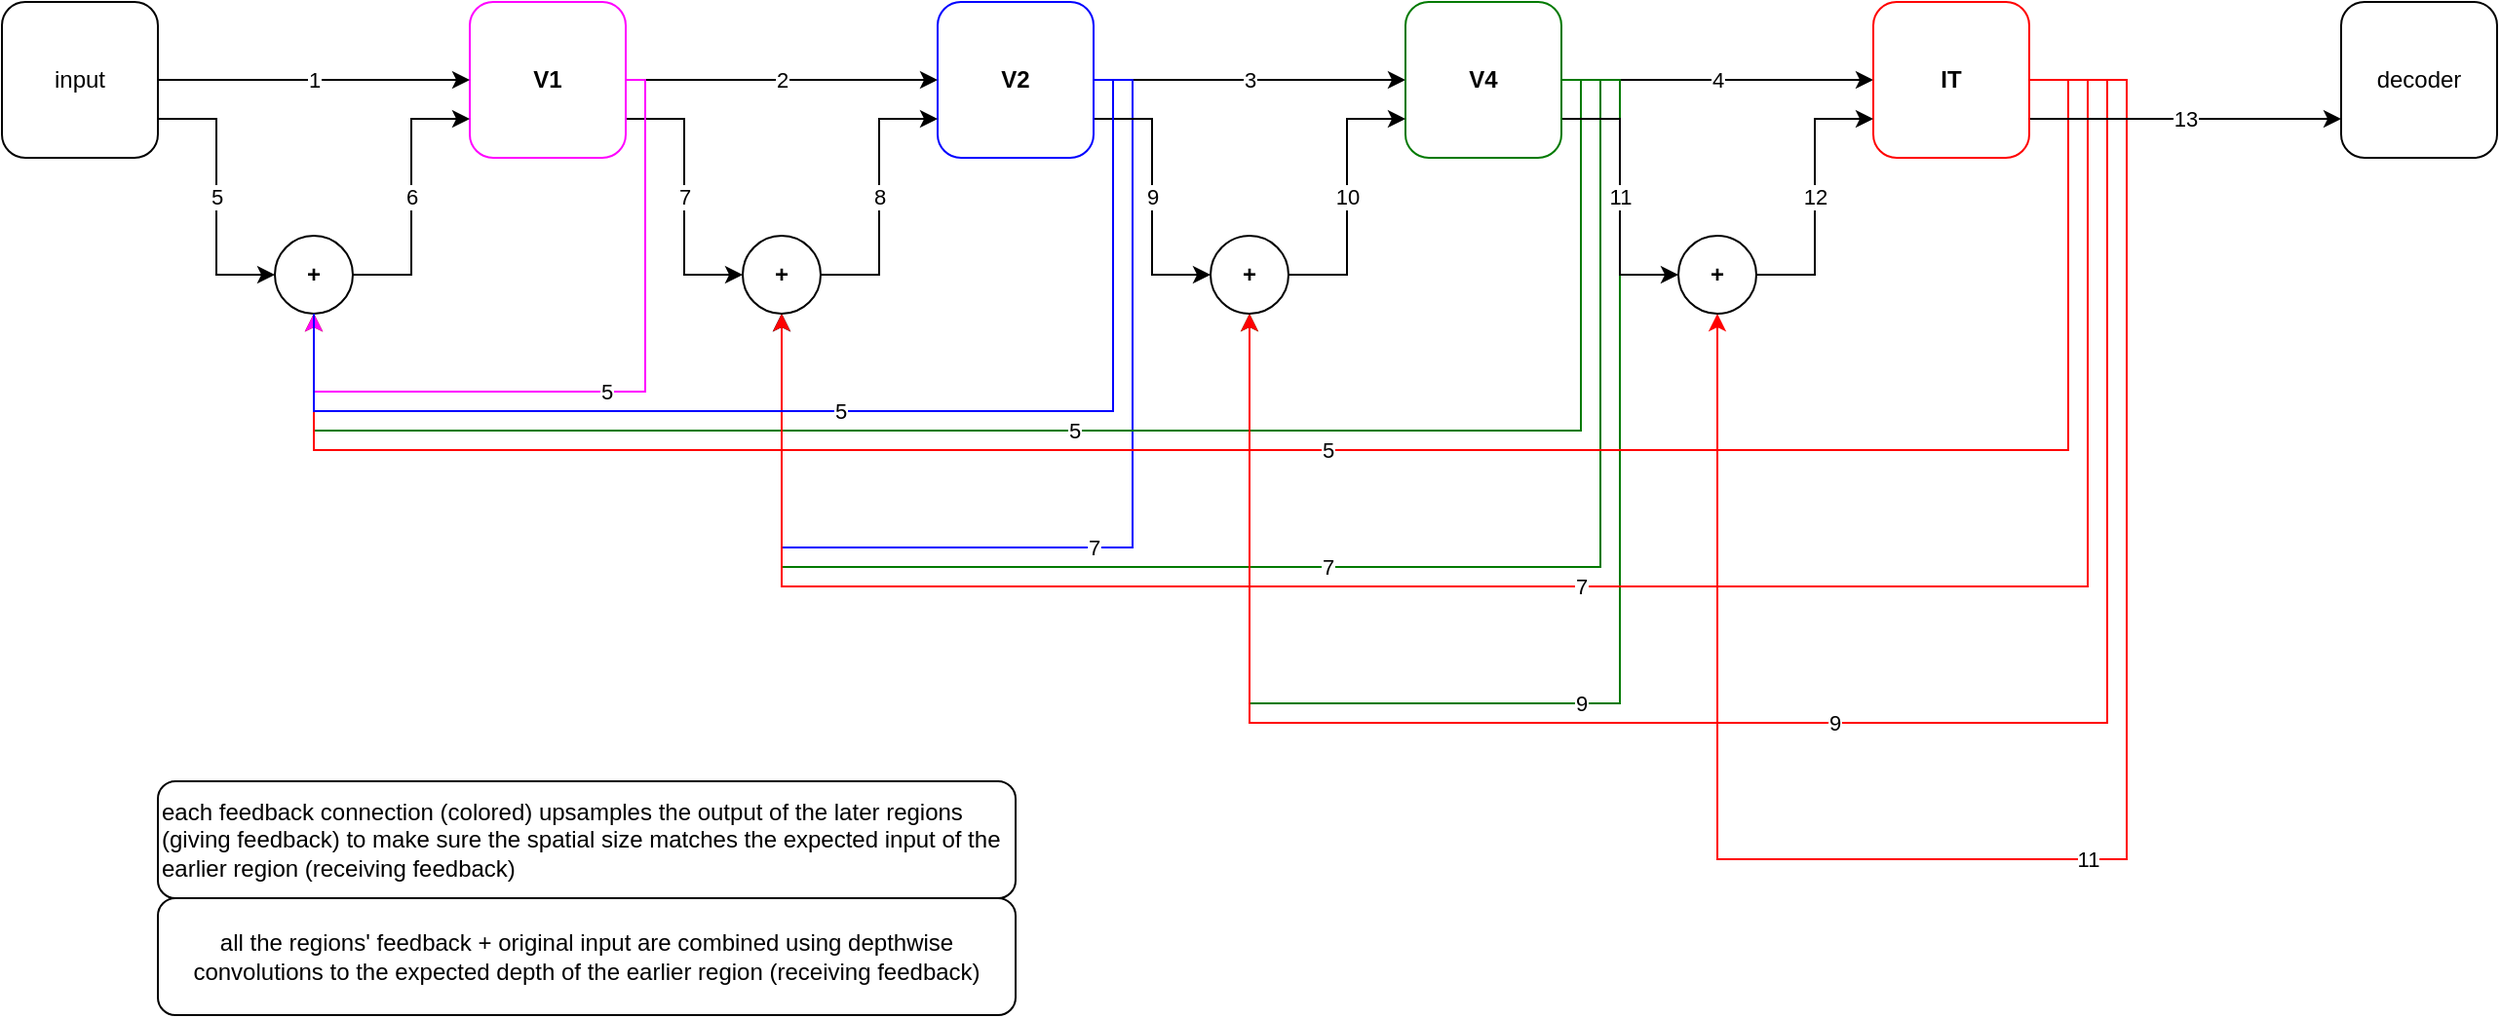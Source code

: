 <mxfile version="14.6.6" type="device"><diagram id="YJeESVKVcWEXaaXez5wD" name="Page-1"><mxGraphModel dx="1824" dy="573" grid="1" gridSize="10" guides="1" tooltips="1" connect="1" arrows="1" fold="1" page="1" pageScale="1" pageWidth="850" pageHeight="1100" math="0" shadow="0"><root><mxCell id="0"/><mxCell id="1" parent="0"/><mxCell id="n6M7C_-lXGsDqPu9XngJ-7" value="2" style="edgeStyle=orthogonalEdgeStyle;rounded=0;orthogonalLoop=1;jettySize=auto;html=1;exitX=1;exitY=0.5;exitDx=0;exitDy=0;entryX=0;entryY=0.5;entryDx=0;entryDy=0;" edge="1" parent="1" source="n6M7C_-lXGsDqPu9XngJ-1" target="n6M7C_-lXGsDqPu9XngJ-2"><mxGeometry relative="1" as="geometry"/></mxCell><mxCell id="n6M7C_-lXGsDqPu9XngJ-25" value="7" style="edgeStyle=orthogonalEdgeStyle;rounded=0;orthogonalLoop=1;jettySize=auto;html=1;exitX=1;exitY=0.75;exitDx=0;exitDy=0;entryX=0;entryY=0.5;entryDx=0;entryDy=0;startArrow=none;startFill=0;endArrow=classic;endFill=1;" edge="1" parent="1" source="n6M7C_-lXGsDqPu9XngJ-1" target="n6M7C_-lXGsDqPu9XngJ-24"><mxGeometry relative="1" as="geometry"/></mxCell><mxCell id="n6M7C_-lXGsDqPu9XngJ-1" value="&lt;div&gt;&lt;b&gt;V1&lt;/b&gt;&lt;br&gt;&lt;/div&gt;" style="rounded=1;whiteSpace=wrap;html=1;strokeColor=#FF00FF;" vertex="1" parent="1"><mxGeometry x="160" y="160" width="80" height="80" as="geometry"/></mxCell><mxCell id="n6M7C_-lXGsDqPu9XngJ-8" value="3" style="edgeStyle=orthogonalEdgeStyle;rounded=0;orthogonalLoop=1;jettySize=auto;html=1;exitX=1;exitY=0.5;exitDx=0;exitDy=0;entryX=0;entryY=0.5;entryDx=0;entryDy=0;" edge="1" parent="1" source="n6M7C_-lXGsDqPu9XngJ-2" target="n6M7C_-lXGsDqPu9XngJ-3"><mxGeometry relative="1" as="geometry"/></mxCell><mxCell id="n6M7C_-lXGsDqPu9XngJ-26" value="7" style="edgeStyle=orthogonalEdgeStyle;rounded=0;orthogonalLoop=1;jettySize=auto;html=1;exitX=1;exitY=0.5;exitDx=0;exitDy=0;entryX=0.5;entryY=1;entryDx=0;entryDy=0;startArrow=none;startFill=0;endArrow=classic;endFill=1;strokeColor=#0000FF;" edge="1" parent="1" source="n6M7C_-lXGsDqPu9XngJ-2" target="n6M7C_-lXGsDqPu9XngJ-24"><mxGeometry relative="1" as="geometry"><Array as="points"><mxPoint x="500" y="200"/><mxPoint x="500" y="440"/><mxPoint x="320" y="440"/></Array></mxGeometry></mxCell><mxCell id="n6M7C_-lXGsDqPu9XngJ-31" value="9" style="edgeStyle=orthogonalEdgeStyle;rounded=0;orthogonalLoop=1;jettySize=auto;html=1;exitX=1;exitY=0.75;exitDx=0;exitDy=0;entryX=0;entryY=0.5;entryDx=0;entryDy=0;startArrow=none;startFill=0;endArrow=classic;endFill=1;" edge="1" parent="1" source="n6M7C_-lXGsDqPu9XngJ-2" target="n6M7C_-lXGsDqPu9XngJ-30"><mxGeometry relative="1" as="geometry"/></mxCell><mxCell id="n6M7C_-lXGsDqPu9XngJ-2" value="&lt;div&gt;&lt;b&gt;V2&lt;/b&gt;&lt;br&gt;&lt;/div&gt;" style="rounded=1;whiteSpace=wrap;html=1;strokeColor=#0000FF;" vertex="1" parent="1"><mxGeometry x="400" y="160" width="80" height="80" as="geometry"/></mxCell><mxCell id="n6M7C_-lXGsDqPu9XngJ-9" value="4" style="edgeStyle=orthogonalEdgeStyle;rounded=0;orthogonalLoop=1;jettySize=auto;html=1;exitX=1;exitY=0.5;exitDx=0;exitDy=0;entryX=0;entryY=0.5;entryDx=0;entryDy=0;" edge="1" parent="1" source="n6M7C_-lXGsDqPu9XngJ-3" target="n6M7C_-lXGsDqPu9XngJ-4"><mxGeometry relative="1" as="geometry"/></mxCell><mxCell id="n6M7C_-lXGsDqPu9XngJ-16" value="5" style="edgeStyle=orthogonalEdgeStyle;rounded=0;orthogonalLoop=1;jettySize=auto;html=1;exitX=1;exitY=0.5;exitDx=0;exitDy=0;entryX=0.5;entryY=1;entryDx=0;entryDy=0;startArrow=none;startFill=0;endArrow=classic;endFill=1;strokeColor=#007A00;" edge="1" parent="1" source="n6M7C_-lXGsDqPu9XngJ-3" target="n6M7C_-lXGsDqPu9XngJ-19"><mxGeometry relative="1" as="geometry"><Array as="points"><mxPoint x="730" y="200"/><mxPoint x="730" y="380"/><mxPoint x="80" y="380"/></Array></mxGeometry></mxCell><mxCell id="n6M7C_-lXGsDqPu9XngJ-27" value="7" style="edgeStyle=orthogonalEdgeStyle;rounded=0;orthogonalLoop=1;jettySize=auto;html=1;exitX=1;exitY=0.5;exitDx=0;exitDy=0;startArrow=none;startFill=0;endArrow=classic;endFill=1;strokeColor=#007A00;" edge="1" parent="1" source="n6M7C_-lXGsDqPu9XngJ-3"><mxGeometry relative="1" as="geometry"><mxPoint x="320" y="320" as="targetPoint"/><Array as="points"><mxPoint x="740" y="200"/><mxPoint x="740" y="450"/><mxPoint x="320" y="450"/></Array></mxGeometry></mxCell><mxCell id="n6M7C_-lXGsDqPu9XngJ-34" value="9" style="edgeStyle=orthogonalEdgeStyle;rounded=0;orthogonalLoop=1;jettySize=auto;html=1;exitX=1;exitY=0.5;exitDx=0;exitDy=0;entryX=0.5;entryY=1;entryDx=0;entryDy=0;startArrow=none;startFill=0;endArrow=classic;endFill=1;strokeColor=#007A00;" edge="1" parent="1" source="n6M7C_-lXGsDqPu9XngJ-3" target="n6M7C_-lXGsDqPu9XngJ-30"><mxGeometry relative="1" as="geometry"><Array as="points"><mxPoint x="750" y="200"/><mxPoint x="750" y="520"/><mxPoint x="560" y="520"/></Array></mxGeometry></mxCell><mxCell id="n6M7C_-lXGsDqPu9XngJ-37" value="11" style="edgeStyle=orthogonalEdgeStyle;rounded=0;orthogonalLoop=1;jettySize=auto;html=1;exitX=1;exitY=0.75;exitDx=0;exitDy=0;entryX=0;entryY=0.5;entryDx=0;entryDy=0;startArrow=none;startFill=0;endArrow=classic;endFill=1;" edge="1" parent="1" source="n6M7C_-lXGsDqPu9XngJ-3" target="n6M7C_-lXGsDqPu9XngJ-36"><mxGeometry relative="1" as="geometry"/></mxCell><mxCell id="n6M7C_-lXGsDqPu9XngJ-3" value="&lt;div&gt;&lt;b&gt;V4&lt;/b&gt;&lt;br&gt;&lt;/div&gt;" style="rounded=1;whiteSpace=wrap;html=1;strokeColor=#007A00;" vertex="1" parent="1"><mxGeometry x="640" y="160" width="80" height="80" as="geometry"/></mxCell><mxCell id="n6M7C_-lXGsDqPu9XngJ-17" value="5" style="edgeStyle=orthogonalEdgeStyle;rounded=0;orthogonalLoop=1;jettySize=auto;html=1;exitX=1;exitY=0.5;exitDx=0;exitDy=0;entryX=0.5;entryY=1;entryDx=0;entryDy=0;startArrow=none;startFill=0;endArrow=classic;endFill=1;strokeColor=#FF0000;" edge="1" parent="1" source="n6M7C_-lXGsDqPu9XngJ-4" target="n6M7C_-lXGsDqPu9XngJ-19"><mxGeometry relative="1" as="geometry"><Array as="points"><mxPoint x="980" y="200"/><mxPoint x="980" y="390"/><mxPoint x="80" y="390"/></Array></mxGeometry></mxCell><mxCell id="n6M7C_-lXGsDqPu9XngJ-28" value="7" style="edgeStyle=orthogonalEdgeStyle;rounded=0;orthogonalLoop=1;jettySize=auto;html=1;exitX=1;exitY=0.5;exitDx=0;exitDy=0;startArrow=none;startFill=0;endArrow=classic;endFill=1;strokeColor=#FF0000;" edge="1" parent="1" source="n6M7C_-lXGsDqPu9XngJ-4"><mxGeometry relative="1" as="geometry"><mxPoint x="320" y="320" as="targetPoint"/><Array as="points"><mxPoint x="990" y="200"/><mxPoint x="990" y="460"/><mxPoint x="320" y="460"/></Array></mxGeometry></mxCell><mxCell id="n6M7C_-lXGsDqPu9XngJ-33" value="9" style="edgeStyle=orthogonalEdgeStyle;rounded=0;orthogonalLoop=1;jettySize=auto;html=1;exitX=1;exitY=0.5;exitDx=0;exitDy=0;entryX=0.5;entryY=1;entryDx=0;entryDy=0;startArrow=none;startFill=0;endArrow=classic;endFill=1;strokeColor=#FF0000;" edge="1" parent="1" source="n6M7C_-lXGsDqPu9XngJ-4" target="n6M7C_-lXGsDqPu9XngJ-30"><mxGeometry relative="1" as="geometry"><Array as="points"><mxPoint x="1000" y="200"/><mxPoint x="1000" y="530"/><mxPoint x="560" y="530"/></Array></mxGeometry></mxCell><mxCell id="n6M7C_-lXGsDqPu9XngJ-39" value="11" style="edgeStyle=orthogonalEdgeStyle;rounded=0;orthogonalLoop=1;jettySize=auto;html=1;exitX=1;exitY=0.5;exitDx=0;exitDy=0;entryX=0.5;entryY=1;entryDx=0;entryDy=0;startArrow=none;startFill=0;endArrow=classic;endFill=1;strokeColor=#FF0000;" edge="1" parent="1" source="n6M7C_-lXGsDqPu9XngJ-4" target="n6M7C_-lXGsDqPu9XngJ-36"><mxGeometry relative="1" as="geometry"><Array as="points"><mxPoint x="1010" y="200"/><mxPoint x="1010" y="600"/><mxPoint x="800" y="600"/></Array></mxGeometry></mxCell><mxCell id="n6M7C_-lXGsDqPu9XngJ-41" value="13" style="edgeStyle=orthogonalEdgeStyle;rounded=0;orthogonalLoop=1;jettySize=auto;html=1;exitX=1;exitY=0.75;exitDx=0;exitDy=0;entryX=0;entryY=0.75;entryDx=0;entryDy=0;startArrow=none;startFill=0;endArrow=classic;endFill=1;" edge="1" parent="1" source="n6M7C_-lXGsDqPu9XngJ-4" target="n6M7C_-lXGsDqPu9XngJ-18"><mxGeometry relative="1" as="geometry"/></mxCell><mxCell id="n6M7C_-lXGsDqPu9XngJ-4" value="&lt;div&gt;&lt;b&gt;IT&lt;/b&gt;&lt;br&gt;&lt;/div&gt;" style="rounded=1;whiteSpace=wrap;html=1;strokeColor=#FF0000;" vertex="1" parent="1"><mxGeometry x="880" y="160" width="80" height="80" as="geometry"/></mxCell><mxCell id="n6M7C_-lXGsDqPu9XngJ-6" value="1" style="edgeStyle=orthogonalEdgeStyle;rounded=0;orthogonalLoop=1;jettySize=auto;html=1;exitX=1;exitY=0.5;exitDx=0;exitDy=0;entryX=0;entryY=0.5;entryDx=0;entryDy=0;" edge="1" parent="1" source="n6M7C_-lXGsDqPu9XngJ-5" target="n6M7C_-lXGsDqPu9XngJ-1"><mxGeometry relative="1" as="geometry"/></mxCell><mxCell id="n6M7C_-lXGsDqPu9XngJ-10" value="5" style="edgeStyle=orthogonalEdgeStyle;rounded=0;orthogonalLoop=1;jettySize=auto;html=1;exitX=1;exitY=0.75;exitDx=0;exitDy=0;entryX=0;entryY=0.5;entryDx=0;entryDy=0;" edge="1" parent="1" source="n6M7C_-lXGsDqPu9XngJ-5" target="n6M7C_-lXGsDqPu9XngJ-19"><mxGeometry relative="1" as="geometry"><mxPoint x="20" y="380" as="targetPoint"/></mxGeometry></mxCell><mxCell id="n6M7C_-lXGsDqPu9XngJ-5" value="input" style="rounded=1;whiteSpace=wrap;html=1;" vertex="1" parent="1"><mxGeometry x="-80" y="160" width="80" height="80" as="geometry"/></mxCell><mxCell id="n6M7C_-lXGsDqPu9XngJ-12" value="5" style="edgeStyle=orthogonalEdgeStyle;rounded=0;orthogonalLoop=1;jettySize=auto;html=1;exitX=1;exitY=0.5;exitDx=0;exitDy=0;entryX=0.5;entryY=1;entryDx=0;entryDy=0;startArrow=none;startFill=0;strokeColor=#FF00FF;" edge="1" parent="1" source="n6M7C_-lXGsDqPu9XngJ-1" target="n6M7C_-lXGsDqPu9XngJ-19"><mxGeometry relative="1" as="geometry"><Array as="points"><mxPoint x="250" y="200"/><mxPoint x="250" y="360"/><mxPoint x="80" y="360"/></Array></mxGeometry></mxCell><mxCell id="n6M7C_-lXGsDqPu9XngJ-18" value="decoder" style="rounded=1;whiteSpace=wrap;html=1;" vertex="1" parent="1"><mxGeometry x="1120" y="160" width="80" height="80" as="geometry"/></mxCell><mxCell id="n6M7C_-lXGsDqPu9XngJ-22" value="6" style="edgeStyle=orthogonalEdgeStyle;rounded=0;orthogonalLoop=1;jettySize=auto;html=1;exitX=1;exitY=0.5;exitDx=0;exitDy=0;entryX=0;entryY=0.75;entryDx=0;entryDy=0;startArrow=none;startFill=0;endArrow=classic;endFill=1;" edge="1" parent="1" source="n6M7C_-lXGsDqPu9XngJ-19" target="n6M7C_-lXGsDqPu9XngJ-1"><mxGeometry relative="1" as="geometry"/></mxCell><mxCell id="n6M7C_-lXGsDqPu9XngJ-19" value="+" style="ellipse;whiteSpace=wrap;html=1;aspect=fixed;fontStyle=1" vertex="1" parent="1"><mxGeometry x="60" y="280" width="40" height="40" as="geometry"/></mxCell><mxCell id="n6M7C_-lXGsDqPu9XngJ-21" value="5" style="edgeStyle=orthogonalEdgeStyle;rounded=0;orthogonalLoop=1;jettySize=auto;html=1;exitX=1;exitY=0.5;exitDx=0;exitDy=0;entryX=0.5;entryY=1;entryDx=0;entryDy=0;startArrow=none;startFill=0;endArrow=none;strokeColor=#0000FF;" edge="1" parent="1" source="n6M7C_-lXGsDqPu9XngJ-2" target="n6M7C_-lXGsDqPu9XngJ-19"><mxGeometry relative="1" as="geometry"><mxPoint x="480" y="280" as="sourcePoint"/><mxPoint x="160" y="300" as="targetPoint"/><Array as="points"><mxPoint x="490" y="200"/><mxPoint x="490" y="370"/><mxPoint x="80" y="370"/></Array></mxGeometry></mxCell><mxCell id="n6M7C_-lXGsDqPu9XngJ-29" value="8" style="edgeStyle=orthogonalEdgeStyle;rounded=0;orthogonalLoop=1;jettySize=auto;html=1;exitX=1;exitY=0.5;exitDx=0;exitDy=0;entryX=0;entryY=0.75;entryDx=0;entryDy=0;startArrow=none;startFill=0;endArrow=classic;endFill=1;" edge="1" parent="1" source="n6M7C_-lXGsDqPu9XngJ-24" target="n6M7C_-lXGsDqPu9XngJ-2"><mxGeometry relative="1" as="geometry"/></mxCell><mxCell id="n6M7C_-lXGsDqPu9XngJ-24" value="+" style="ellipse;whiteSpace=wrap;html=1;aspect=fixed;fontStyle=1" vertex="1" parent="1"><mxGeometry x="300" y="280" width="40" height="40" as="geometry"/></mxCell><mxCell id="n6M7C_-lXGsDqPu9XngJ-35" value="10" style="edgeStyle=orthogonalEdgeStyle;rounded=0;orthogonalLoop=1;jettySize=auto;html=1;exitX=1;exitY=0.5;exitDx=0;exitDy=0;entryX=0;entryY=0.75;entryDx=0;entryDy=0;startArrow=none;startFill=0;endArrow=classic;endFill=1;" edge="1" parent="1" source="n6M7C_-lXGsDqPu9XngJ-30" target="n6M7C_-lXGsDqPu9XngJ-3"><mxGeometry relative="1" as="geometry"/></mxCell><mxCell id="n6M7C_-lXGsDqPu9XngJ-30" value="+" style="ellipse;whiteSpace=wrap;html=1;aspect=fixed;fontStyle=1" vertex="1" parent="1"><mxGeometry x="540" y="280" width="40" height="40" as="geometry"/></mxCell><mxCell id="n6M7C_-lXGsDqPu9XngJ-40" value="12" style="edgeStyle=orthogonalEdgeStyle;rounded=0;orthogonalLoop=1;jettySize=auto;html=1;exitX=1;exitY=0.5;exitDx=0;exitDy=0;entryX=0;entryY=0.75;entryDx=0;entryDy=0;startArrow=none;startFill=0;endArrow=classic;endFill=1;" edge="1" parent="1" source="n6M7C_-lXGsDqPu9XngJ-36" target="n6M7C_-lXGsDqPu9XngJ-4"><mxGeometry relative="1" as="geometry"/></mxCell><mxCell id="n6M7C_-lXGsDqPu9XngJ-36" value="+" style="ellipse;whiteSpace=wrap;html=1;aspect=fixed;fontStyle=1" vertex="1" parent="1"><mxGeometry x="780" y="280" width="40" height="40" as="geometry"/></mxCell><mxCell id="n6M7C_-lXGsDqPu9XngJ-42" value="&lt;div align=&quot;left&quot;&gt;each feedback connection (colored) upsamples the output of the later regions (giving feedback) to make sure the spatial size matches the expected input of the earlier region (receiving feedback)&lt;br&gt;&lt;/div&gt;" style="rounded=1;whiteSpace=wrap;html=1;align=left;" vertex="1" parent="1"><mxGeometry y="560" width="440" height="60" as="geometry"/></mxCell><mxCell id="n6M7C_-lXGsDqPu9XngJ-43" value="all the regions' feedback + original input are combined using depthwise convolutions to the expected depth of the earlier region (receiving feedback)" style="rounded=1;whiteSpace=wrap;html=1;" vertex="1" parent="1"><mxGeometry y="620" width="440" height="60" as="geometry"/></mxCell></root></mxGraphModel></diagram></mxfile>